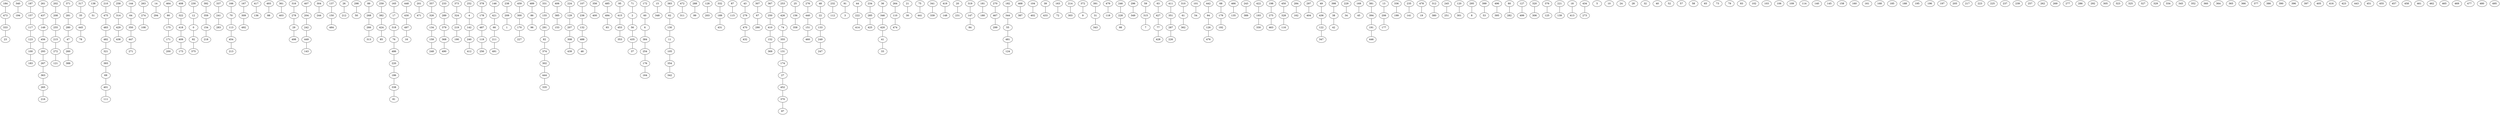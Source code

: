 graph {
184--473
340--194
123--100
363--265
272--121
280--47
35--445
138--51
321--393
317--35
258--314
144--64
274--108
260--388
14--294
175--171
409--173
12--0
154--218
171--200
473--333
337--241
454--213
309--492
417--136
493--88
361--403
316--278
64--350
166--70
445--78
407--204
304--244
150--484
447--271
26--212
298--50
268--266
259--382
486--220
255--215
448--430
201--471
326--134
368--490
324--219
240--412
204--242
29--498
357--326
119--256
211--491
209--1
333--23
170--227
86--96
238--209
331--155
385--153
207--308
266--313
66--211
107--236
356--400
494--93
224--129
453--353
56--435
176--164
15--348
265--216
371--281
354--342
472--311
485--494
288--99
418--409
128--203
189--431
87--115
43--279
117--123
113--454
483--482
307--67
379--368
152--369
452--370
137--150
156--358
291--82
276--440
132--488
142--240
48--22
232--112
60--6
91--3
222--414
285--425
36--346
110--474
21--30
475--483
17--318
281--280
236--132
383--62
355--131
187--157
75--441
341--339
419--148
373--324
20--231
234--285
147--84
181--180
359--154
289--379
338--81
90--175
270--467
182--344
155--291
468--387
104--402
55--481
318--76
344--55
489--86
133--249
39--433
67--290
163--72
151--460
230--12
233--289
214--303
440--151
22--133
372--9
215--272
429--438
391--31
479--118
228--98
435--37
41--33
406--385
296--349
252--4
95--415
401--111
426--74
278--29
70--113
159--248
249--247
47--260
59--315
77--428
287--226
459--300
310--61
351--287
172--60
444--335
263--274
101--54
424--85
487--119
442--94
92--375
61--362
408--322
332--189
497--16
179--192
82--374
129--207
384--254
466--135
382--424
392--359
149--456
243--389
6--384
422--193
198--275
322--418
328--116
193--330
284--162
246--228
250--410
430--497
297--404
186--338
122--347
261--437
437--149
165--17
38--42
229--34
421--66
11--105
308--439
2--56
69--401
131--174
346--420
49--436
169--45
381--394
253--426
367--250
456--293
202--208
174--27
208--255
74--355
411--351
267--363
76--486
315--7
178--487
206--177
336--199
436--122
235--141
478--19
319--147
300--170
398--38
0--92
312--380
71--2
415--453
146--421
245--251
449--143
120--301
94--126
68--179
279--470
63--427
464--90
295--8
157--117
399--53
100--183
450--328
482--321
496--395
302--444
80--282
470--432
370--97
488--46
127--499
4--142
378--178
25--156
130--11
27--452
126--476
320--306
420--41
275--463
376--125
210--475
467--299
481--124
220--186
221--139
18--413
394--191
293--267
62--130
44--222
350--447
105--354
167--309
264--110
374--302
254--176
219--190
242--449
434--273
314--429
410--152
31--343
393--69
134--159
13--206
241--283
191--446
427--77
89--268
5
10
24
28
32
40
52
57
58
65
73
79
83
102
103
106
109
114
140
145
158
160
161
168
185
188
195
196
197
205
217
223
225
237
239
257
262
269
277
286
292
305
323
325
327
329
334
345
352
360
364
365
366
377
386
390
396
397
405
416
423
443
451
455
457
458
461
462
465
469
477
480
495
}

